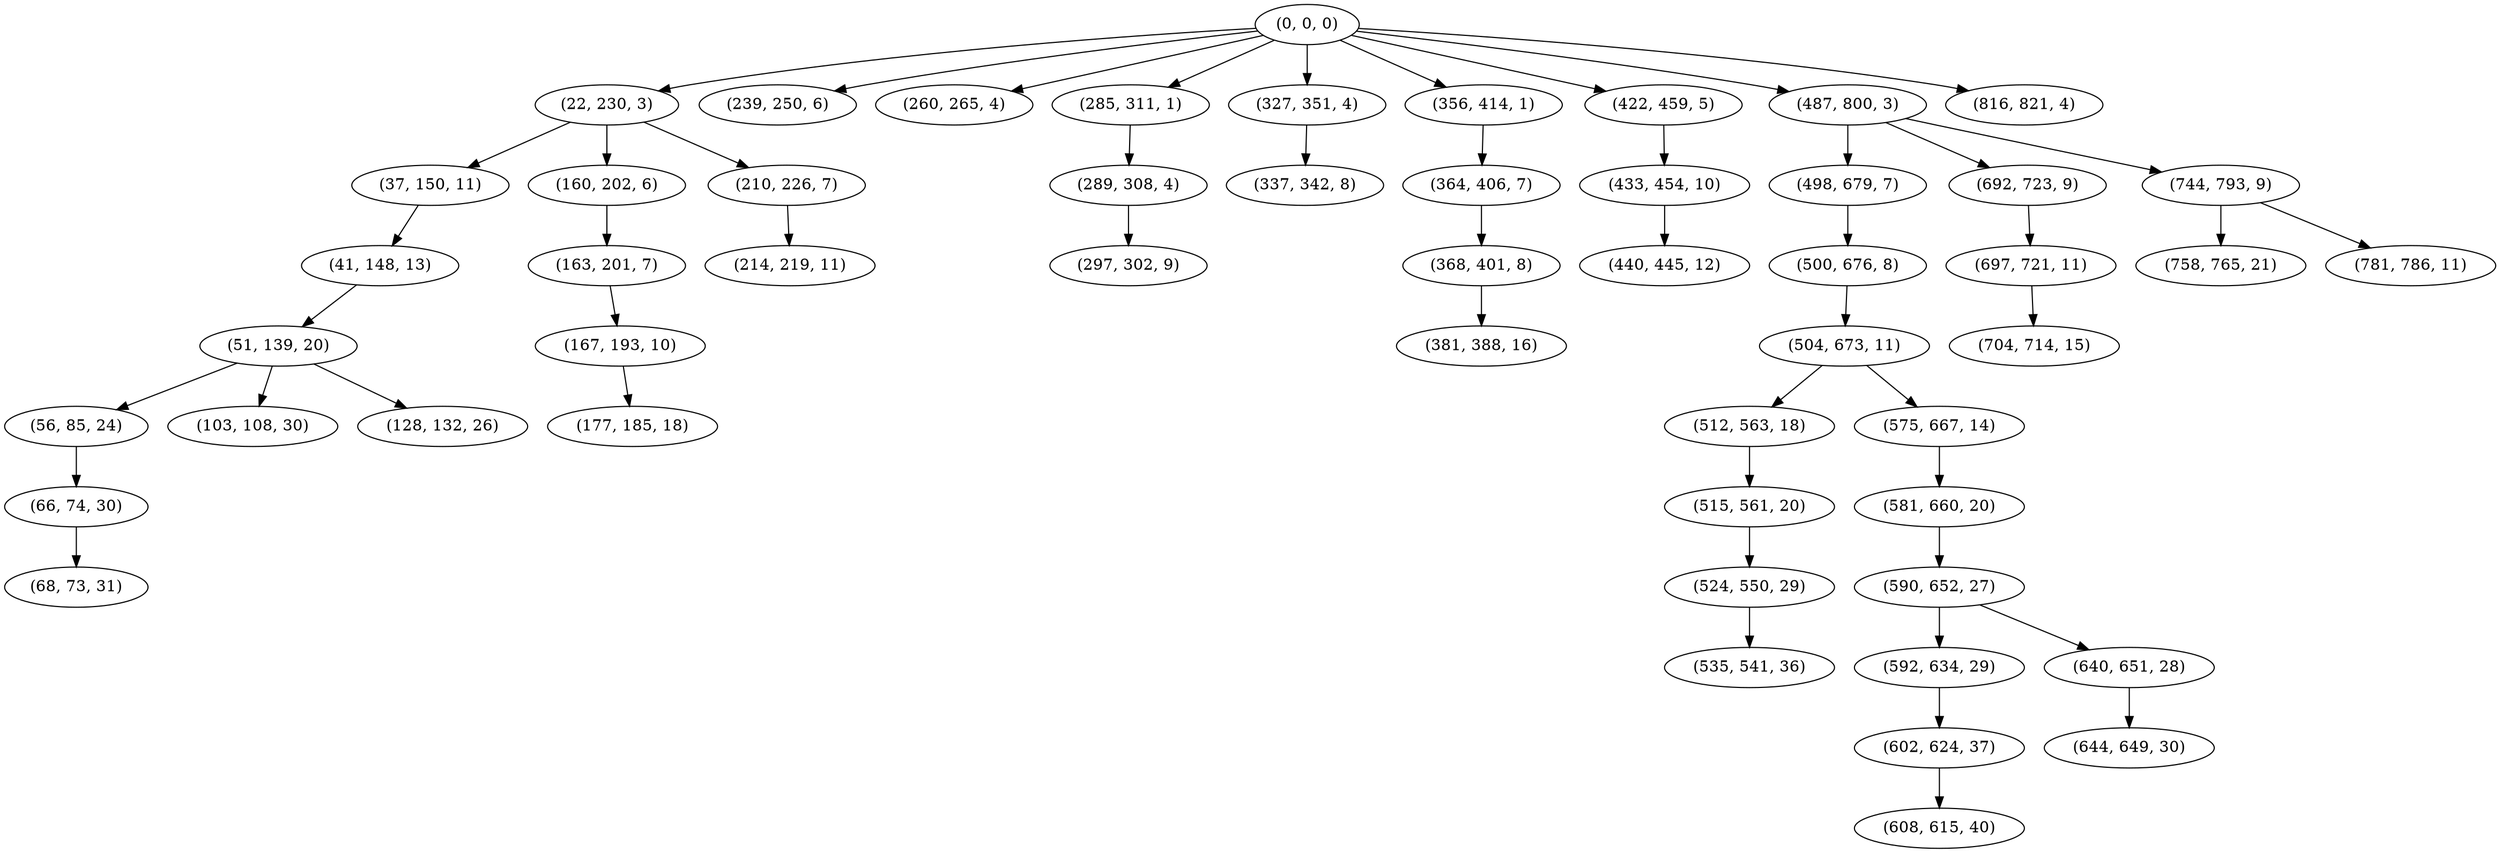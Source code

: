 digraph tree {
    "(0, 0, 0)";
    "(22, 230, 3)";
    "(37, 150, 11)";
    "(41, 148, 13)";
    "(51, 139, 20)";
    "(56, 85, 24)";
    "(66, 74, 30)";
    "(68, 73, 31)";
    "(103, 108, 30)";
    "(128, 132, 26)";
    "(160, 202, 6)";
    "(163, 201, 7)";
    "(167, 193, 10)";
    "(177, 185, 18)";
    "(210, 226, 7)";
    "(214, 219, 11)";
    "(239, 250, 6)";
    "(260, 265, 4)";
    "(285, 311, 1)";
    "(289, 308, 4)";
    "(297, 302, 9)";
    "(327, 351, 4)";
    "(337, 342, 8)";
    "(356, 414, 1)";
    "(364, 406, 7)";
    "(368, 401, 8)";
    "(381, 388, 16)";
    "(422, 459, 5)";
    "(433, 454, 10)";
    "(440, 445, 12)";
    "(487, 800, 3)";
    "(498, 679, 7)";
    "(500, 676, 8)";
    "(504, 673, 11)";
    "(512, 563, 18)";
    "(515, 561, 20)";
    "(524, 550, 29)";
    "(535, 541, 36)";
    "(575, 667, 14)";
    "(581, 660, 20)";
    "(590, 652, 27)";
    "(592, 634, 29)";
    "(602, 624, 37)";
    "(608, 615, 40)";
    "(640, 651, 28)";
    "(644, 649, 30)";
    "(692, 723, 9)";
    "(697, 721, 11)";
    "(704, 714, 15)";
    "(744, 793, 9)";
    "(758, 765, 21)";
    "(781, 786, 11)";
    "(816, 821, 4)";
    "(0, 0, 0)" -> "(22, 230, 3)";
    "(0, 0, 0)" -> "(239, 250, 6)";
    "(0, 0, 0)" -> "(260, 265, 4)";
    "(0, 0, 0)" -> "(285, 311, 1)";
    "(0, 0, 0)" -> "(327, 351, 4)";
    "(0, 0, 0)" -> "(356, 414, 1)";
    "(0, 0, 0)" -> "(422, 459, 5)";
    "(0, 0, 0)" -> "(487, 800, 3)";
    "(0, 0, 0)" -> "(816, 821, 4)";
    "(22, 230, 3)" -> "(37, 150, 11)";
    "(22, 230, 3)" -> "(160, 202, 6)";
    "(22, 230, 3)" -> "(210, 226, 7)";
    "(37, 150, 11)" -> "(41, 148, 13)";
    "(41, 148, 13)" -> "(51, 139, 20)";
    "(51, 139, 20)" -> "(56, 85, 24)";
    "(51, 139, 20)" -> "(103, 108, 30)";
    "(51, 139, 20)" -> "(128, 132, 26)";
    "(56, 85, 24)" -> "(66, 74, 30)";
    "(66, 74, 30)" -> "(68, 73, 31)";
    "(160, 202, 6)" -> "(163, 201, 7)";
    "(163, 201, 7)" -> "(167, 193, 10)";
    "(167, 193, 10)" -> "(177, 185, 18)";
    "(210, 226, 7)" -> "(214, 219, 11)";
    "(285, 311, 1)" -> "(289, 308, 4)";
    "(289, 308, 4)" -> "(297, 302, 9)";
    "(327, 351, 4)" -> "(337, 342, 8)";
    "(356, 414, 1)" -> "(364, 406, 7)";
    "(364, 406, 7)" -> "(368, 401, 8)";
    "(368, 401, 8)" -> "(381, 388, 16)";
    "(422, 459, 5)" -> "(433, 454, 10)";
    "(433, 454, 10)" -> "(440, 445, 12)";
    "(487, 800, 3)" -> "(498, 679, 7)";
    "(487, 800, 3)" -> "(692, 723, 9)";
    "(487, 800, 3)" -> "(744, 793, 9)";
    "(498, 679, 7)" -> "(500, 676, 8)";
    "(500, 676, 8)" -> "(504, 673, 11)";
    "(504, 673, 11)" -> "(512, 563, 18)";
    "(504, 673, 11)" -> "(575, 667, 14)";
    "(512, 563, 18)" -> "(515, 561, 20)";
    "(515, 561, 20)" -> "(524, 550, 29)";
    "(524, 550, 29)" -> "(535, 541, 36)";
    "(575, 667, 14)" -> "(581, 660, 20)";
    "(581, 660, 20)" -> "(590, 652, 27)";
    "(590, 652, 27)" -> "(592, 634, 29)";
    "(590, 652, 27)" -> "(640, 651, 28)";
    "(592, 634, 29)" -> "(602, 624, 37)";
    "(602, 624, 37)" -> "(608, 615, 40)";
    "(640, 651, 28)" -> "(644, 649, 30)";
    "(692, 723, 9)" -> "(697, 721, 11)";
    "(697, 721, 11)" -> "(704, 714, 15)";
    "(744, 793, 9)" -> "(758, 765, 21)";
    "(744, 793, 9)" -> "(781, 786, 11)";
}
